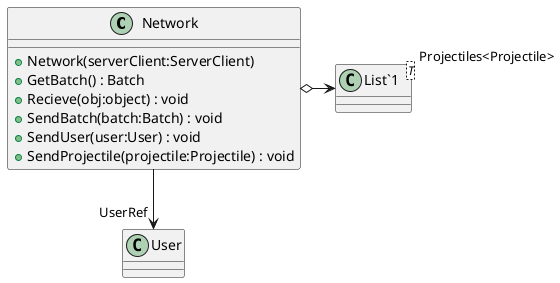 @startuml
class Network {
    + Network(serverClient:ServerClient)
    + GetBatch() : Batch
    + Recieve(obj:object) : void
    + SendBatch(batch:Batch) : void
    + SendUser(user:User) : void
    + SendProjectile(projectile:Projectile) : void
}
class "List`1"<T> {
}
Network --> "UserRef" User
Network o-> "Projectiles<Projectile>" "List`1"
@enduml
